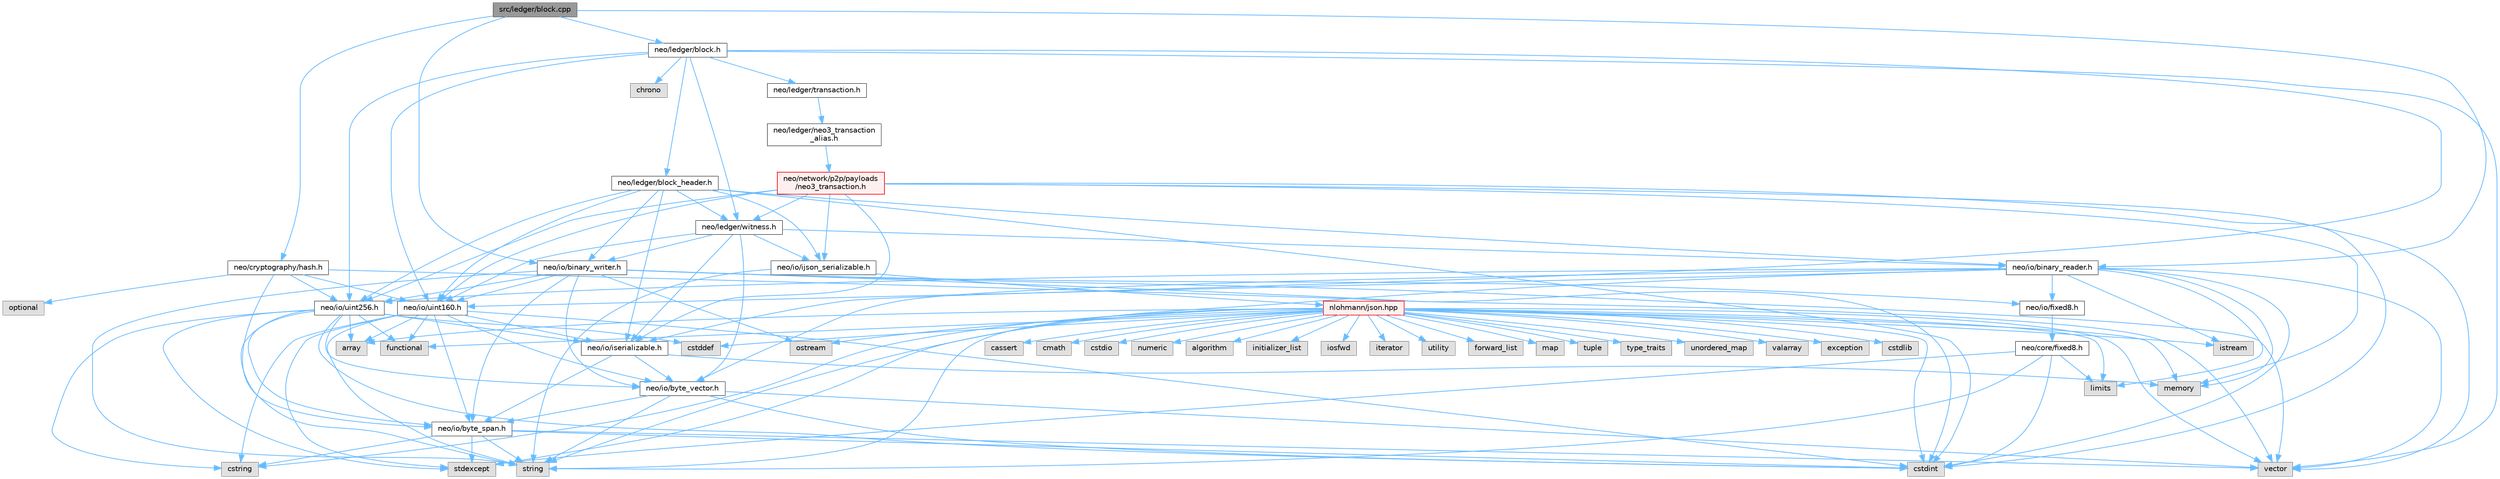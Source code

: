 digraph "src/ledger/block.cpp"
{
 // LATEX_PDF_SIZE
  bgcolor="transparent";
  edge [fontname=Helvetica,fontsize=10,labelfontname=Helvetica,labelfontsize=10];
  node [fontname=Helvetica,fontsize=10,shape=box,height=0.2,width=0.4];
  Node1 [id="Node000001",label="src/ledger/block.cpp",height=0.2,width=0.4,color="gray40", fillcolor="grey60", style="filled", fontcolor="black",tooltip=" "];
  Node1 -> Node2 [id="edge128_Node000001_Node000002",color="steelblue1",style="solid",tooltip=" "];
  Node2 [id="Node000002",label="neo/cryptography/hash.h",height=0.2,width=0.4,color="grey40", fillcolor="white", style="filled",URL="$hash_8h.html",tooltip=" "];
  Node2 -> Node3 [id="edge129_Node000002_Node000003",color="steelblue1",style="solid",tooltip=" "];
  Node3 [id="Node000003",label="neo/io/byte_span.h",height=0.2,width=0.4,color="grey40", fillcolor="white", style="filled",URL="$io_2byte__span_8h.html",tooltip=" "];
  Node3 -> Node4 [id="edge130_Node000003_Node000004",color="steelblue1",style="solid",tooltip=" "];
  Node4 [id="Node000004",label="cstdint",height=0.2,width=0.4,color="grey60", fillcolor="#E0E0E0", style="filled",tooltip=" "];
  Node3 -> Node5 [id="edge131_Node000003_Node000005",color="steelblue1",style="solid",tooltip=" "];
  Node5 [id="Node000005",label="cstring",height=0.2,width=0.4,color="grey60", fillcolor="#E0E0E0", style="filled",tooltip=" "];
  Node3 -> Node6 [id="edge132_Node000003_Node000006",color="steelblue1",style="solid",tooltip=" "];
  Node6 [id="Node000006",label="stdexcept",height=0.2,width=0.4,color="grey60", fillcolor="#E0E0E0", style="filled",tooltip=" "];
  Node3 -> Node7 [id="edge133_Node000003_Node000007",color="steelblue1",style="solid",tooltip=" "];
  Node7 [id="Node000007",label="string",height=0.2,width=0.4,color="grey60", fillcolor="#E0E0E0", style="filled",tooltip=" "];
  Node3 -> Node8 [id="edge134_Node000003_Node000008",color="steelblue1",style="solid",tooltip=" "];
  Node8 [id="Node000008",label="vector",height=0.2,width=0.4,color="grey60", fillcolor="#E0E0E0", style="filled",tooltip=" "];
  Node2 -> Node9 [id="edge135_Node000002_Node000009",color="steelblue1",style="solid",tooltip=" "];
  Node9 [id="Node000009",label="neo/io/uint160.h",height=0.2,width=0.4,color="grey40", fillcolor="white", style="filled",URL="$uint160_8h.html",tooltip=" "];
  Node9 -> Node3 [id="edge136_Node000009_Node000003",color="steelblue1",style="solid",tooltip=" "];
  Node9 -> Node10 [id="edge137_Node000009_Node000010",color="steelblue1",style="solid",tooltip=" "];
  Node10 [id="Node000010",label="neo/io/byte_vector.h",height=0.2,width=0.4,color="grey40", fillcolor="white", style="filled",URL="$io_2byte__vector_8h.html",tooltip=" "];
  Node10 -> Node3 [id="edge138_Node000010_Node000003",color="steelblue1",style="solid",tooltip=" "];
  Node10 -> Node4 [id="edge139_Node000010_Node000004",color="steelblue1",style="solid",tooltip=" "];
  Node10 -> Node7 [id="edge140_Node000010_Node000007",color="steelblue1",style="solid",tooltip=" "];
  Node10 -> Node8 [id="edge141_Node000010_Node000008",color="steelblue1",style="solid",tooltip=" "];
  Node9 -> Node11 [id="edge142_Node000009_Node000011",color="steelblue1",style="solid",tooltip=" "];
  Node11 [id="Node000011",label="neo/io/iserializable.h",height=0.2,width=0.4,color="grey40", fillcolor="white", style="filled",URL="$iserializable_8h.html",tooltip=" "];
  Node11 -> Node3 [id="edge143_Node000011_Node000003",color="steelblue1",style="solid",tooltip=" "];
  Node11 -> Node10 [id="edge144_Node000011_Node000010",color="steelblue1",style="solid",tooltip=" "];
  Node11 -> Node12 [id="edge145_Node000011_Node000012",color="steelblue1",style="solid",tooltip=" "];
  Node12 [id="Node000012",label="memory",height=0.2,width=0.4,color="grey60", fillcolor="#E0E0E0", style="filled",tooltip=" "];
  Node9 -> Node13 [id="edge146_Node000009_Node000013",color="steelblue1",style="solid",tooltip=" "];
  Node13 [id="Node000013",label="array",height=0.2,width=0.4,color="grey60", fillcolor="#E0E0E0", style="filled",tooltip=" "];
  Node9 -> Node4 [id="edge147_Node000009_Node000004",color="steelblue1",style="solid",tooltip=" "];
  Node9 -> Node5 [id="edge148_Node000009_Node000005",color="steelblue1",style="solid",tooltip=" "];
  Node9 -> Node14 [id="edge149_Node000009_Node000014",color="steelblue1",style="solid",tooltip=" "];
  Node14 [id="Node000014",label="functional",height=0.2,width=0.4,color="grey60", fillcolor="#E0E0E0", style="filled",tooltip=" "];
  Node9 -> Node6 [id="edge150_Node000009_Node000006",color="steelblue1",style="solid",tooltip=" "];
  Node9 -> Node7 [id="edge151_Node000009_Node000007",color="steelblue1",style="solid",tooltip=" "];
  Node2 -> Node15 [id="edge152_Node000002_Node000015",color="steelblue1",style="solid",tooltip=" "];
  Node15 [id="Node000015",label="neo/io/uint256.h",height=0.2,width=0.4,color="grey40", fillcolor="white", style="filled",URL="$uint256_8h.html",tooltip=" "];
  Node15 -> Node3 [id="edge153_Node000015_Node000003",color="steelblue1",style="solid",tooltip=" "];
  Node15 -> Node10 [id="edge154_Node000015_Node000010",color="steelblue1",style="solid",tooltip=" "];
  Node15 -> Node11 [id="edge155_Node000015_Node000011",color="steelblue1",style="solid",tooltip=" "];
  Node15 -> Node13 [id="edge156_Node000015_Node000013",color="steelblue1",style="solid",tooltip=" "];
  Node15 -> Node16 [id="edge157_Node000015_Node000016",color="steelblue1",style="solid",tooltip=" "];
  Node16 [id="Node000016",label="cstddef",height=0.2,width=0.4,color="grey60", fillcolor="#E0E0E0", style="filled",tooltip=" "];
  Node15 -> Node4 [id="edge158_Node000015_Node000004",color="steelblue1",style="solid",tooltip=" "];
  Node15 -> Node5 [id="edge159_Node000015_Node000005",color="steelblue1",style="solid",tooltip=" "];
  Node15 -> Node14 [id="edge160_Node000015_Node000014",color="steelblue1",style="solid",tooltip=" "];
  Node15 -> Node6 [id="edge161_Node000015_Node000006",color="steelblue1",style="solid",tooltip=" "];
  Node15 -> Node7 [id="edge162_Node000015_Node000007",color="steelblue1",style="solid",tooltip=" "];
  Node2 -> Node17 [id="edge163_Node000002_Node000017",color="steelblue1",style="solid",tooltip=" "];
  Node17 [id="Node000017",label="optional",height=0.2,width=0.4,color="grey60", fillcolor="#E0E0E0", style="filled",tooltip=" "];
  Node2 -> Node8 [id="edge164_Node000002_Node000008",color="steelblue1",style="solid",tooltip=" "];
  Node1 -> Node18 [id="edge165_Node000001_Node000018",color="steelblue1",style="solid",tooltip=" "];
  Node18 [id="Node000018",label="neo/io/binary_reader.h",height=0.2,width=0.4,color="grey40", fillcolor="white", style="filled",URL="$binary__reader_8h.html",tooltip=" "];
  Node18 -> Node10 [id="edge166_Node000018_Node000010",color="steelblue1",style="solid",tooltip=" "];
  Node18 -> Node19 [id="edge167_Node000018_Node000019",color="steelblue1",style="solid",tooltip=" "];
  Node19 [id="Node000019",label="neo/io/fixed8.h",height=0.2,width=0.4,color="grey40", fillcolor="white", style="filled",URL="$io_2fixed8_8h.html",tooltip=" "];
  Node19 -> Node20 [id="edge168_Node000019_Node000020",color="steelblue1",style="solid",tooltip=" "];
  Node20 [id="Node000020",label="neo/core/fixed8.h",height=0.2,width=0.4,color="grey40", fillcolor="white", style="filled",URL="$core_2fixed8_8h.html",tooltip=" "];
  Node20 -> Node4 [id="edge169_Node000020_Node000004",color="steelblue1",style="solid",tooltip=" "];
  Node20 -> Node21 [id="edge170_Node000020_Node000021",color="steelblue1",style="solid",tooltip=" "];
  Node21 [id="Node000021",label="limits",height=0.2,width=0.4,color="grey60", fillcolor="#E0E0E0", style="filled",tooltip=" "];
  Node20 -> Node6 [id="edge171_Node000020_Node000006",color="steelblue1",style="solid",tooltip=" "];
  Node20 -> Node7 [id="edge172_Node000020_Node000007",color="steelblue1",style="solid",tooltip=" "];
  Node18 -> Node9 [id="edge173_Node000018_Node000009",color="steelblue1",style="solid",tooltip=" "];
  Node18 -> Node15 [id="edge174_Node000018_Node000015",color="steelblue1",style="solid",tooltip=" "];
  Node18 -> Node4 [id="edge175_Node000018_Node000004",color="steelblue1",style="solid",tooltip=" "];
  Node18 -> Node22 [id="edge176_Node000018_Node000022",color="steelblue1",style="solid",tooltip=" "];
  Node22 [id="Node000022",label="istream",height=0.2,width=0.4,color="grey60", fillcolor="#E0E0E0", style="filled",tooltip=" "];
  Node18 -> Node21 [id="edge177_Node000018_Node000021",color="steelblue1",style="solid",tooltip=" "];
  Node18 -> Node12 [id="edge178_Node000018_Node000012",color="steelblue1",style="solid",tooltip=" "];
  Node18 -> Node7 [id="edge179_Node000018_Node000007",color="steelblue1",style="solid",tooltip=" "];
  Node18 -> Node8 [id="edge180_Node000018_Node000008",color="steelblue1",style="solid",tooltip=" "];
  Node1 -> Node23 [id="edge181_Node000001_Node000023",color="steelblue1",style="solid",tooltip=" "];
  Node23 [id="Node000023",label="neo/io/binary_writer.h",height=0.2,width=0.4,color="grey40", fillcolor="white", style="filled",URL="$binary__writer_8h.html",tooltip=" "];
  Node23 -> Node3 [id="edge182_Node000023_Node000003",color="steelblue1",style="solid",tooltip=" "];
  Node23 -> Node10 [id="edge183_Node000023_Node000010",color="steelblue1",style="solid",tooltip=" "];
  Node23 -> Node19 [id="edge184_Node000023_Node000019",color="steelblue1",style="solid",tooltip=" "];
  Node23 -> Node9 [id="edge185_Node000023_Node000009",color="steelblue1",style="solid",tooltip=" "];
  Node23 -> Node15 [id="edge186_Node000023_Node000015",color="steelblue1",style="solid",tooltip=" "];
  Node23 -> Node4 [id="edge187_Node000023_Node000004",color="steelblue1",style="solid",tooltip=" "];
  Node23 -> Node24 [id="edge188_Node000023_Node000024",color="steelblue1",style="solid",tooltip=" "];
  Node24 [id="Node000024",label="ostream",height=0.2,width=0.4,color="grey60", fillcolor="#E0E0E0", style="filled",tooltip=" "];
  Node23 -> Node7 [id="edge189_Node000023_Node000007",color="steelblue1",style="solid",tooltip=" "];
  Node23 -> Node8 [id="edge190_Node000023_Node000008",color="steelblue1",style="solid",tooltip=" "];
  Node1 -> Node25 [id="edge191_Node000001_Node000025",color="steelblue1",style="solid",tooltip=" "];
  Node25 [id="Node000025",label="neo/ledger/block.h",height=0.2,width=0.4,color="grey40", fillcolor="white", style="filled",URL="$ledger_2block_8h.html",tooltip=" "];
  Node25 -> Node11 [id="edge192_Node000025_Node000011",color="steelblue1",style="solid",tooltip=" "];
  Node25 -> Node9 [id="edge193_Node000025_Node000009",color="steelblue1",style="solid",tooltip=" "];
  Node25 -> Node15 [id="edge194_Node000025_Node000015",color="steelblue1",style="solid",tooltip=" "];
  Node25 -> Node26 [id="edge195_Node000025_Node000026",color="steelblue1",style="solid",tooltip=" "];
  Node26 [id="Node000026",label="neo/ledger/block_header.h",height=0.2,width=0.4,color="grey40", fillcolor="white", style="filled",URL="$block__header_8h.html",tooltip=" "];
  Node26 -> Node18 [id="edge196_Node000026_Node000018",color="steelblue1",style="solid",tooltip=" "];
  Node26 -> Node23 [id="edge197_Node000026_Node000023",color="steelblue1",style="solid",tooltip=" "];
  Node26 -> Node27 [id="edge198_Node000026_Node000027",color="steelblue1",style="solid",tooltip=" "];
  Node27 [id="Node000027",label="neo/io/ijson_serializable.h",height=0.2,width=0.4,color="grey40", fillcolor="white", style="filled",URL="$ijson__serializable_8h.html",tooltip=" "];
  Node27 -> Node28 [id="edge199_Node000027_Node000028",color="steelblue1",style="solid",tooltip=" "];
  Node28 [id="Node000028",label="nlohmann/json.hpp",height=0.2,width=0.4,color="red", fillcolor="#FFF0F0", style="filled",URL="$json_8hpp.html",tooltip=" "];
  Node28 -> Node29 [id="edge200_Node000028_Node000029",color="steelblue1",style="solid",tooltip=" "];
  Node29 [id="Node000029",label="algorithm",height=0.2,width=0.4,color="grey60", fillcolor="#E0E0E0", style="filled",tooltip=" "];
  Node28 -> Node16 [id="edge201_Node000028_Node000016",color="steelblue1",style="solid",tooltip=" "];
  Node28 -> Node14 [id="edge202_Node000028_Node000014",color="steelblue1",style="solid",tooltip=" "];
  Node28 -> Node30 [id="edge203_Node000028_Node000030",color="steelblue1",style="solid",tooltip=" "];
  Node30 [id="Node000030",label="initializer_list",height=0.2,width=0.4,color="grey60", fillcolor="#E0E0E0", style="filled",tooltip=" "];
  Node28 -> Node31 [id="edge204_Node000028_Node000031",color="steelblue1",style="solid",tooltip=" "];
  Node31 [id="Node000031",label="iosfwd",height=0.2,width=0.4,color="grey60", fillcolor="#E0E0E0", style="filled",tooltip=" "];
  Node28 -> Node32 [id="edge205_Node000028_Node000032",color="steelblue1",style="solid",tooltip=" "];
  Node32 [id="Node000032",label="iterator",height=0.2,width=0.4,color="grey60", fillcolor="#E0E0E0", style="filled",tooltip=" "];
  Node28 -> Node12 [id="edge206_Node000028_Node000012",color="steelblue1",style="solid",tooltip=" "];
  Node28 -> Node7 [id="edge207_Node000028_Node000007",color="steelblue1",style="solid",tooltip=" "];
  Node28 -> Node33 [id="edge208_Node000028_Node000033",color="steelblue1",style="solid",tooltip=" "];
  Node33 [id="Node000033",label="utility",height=0.2,width=0.4,color="grey60", fillcolor="#E0E0E0", style="filled",tooltip=" "];
  Node28 -> Node8 [id="edge209_Node000028_Node000008",color="steelblue1",style="solid",tooltip=" "];
  Node28 -> Node13 [id="edge210_Node000028_Node000013",color="steelblue1",style="solid",tooltip=" "];
  Node28 -> Node34 [id="edge211_Node000028_Node000034",color="steelblue1",style="solid",tooltip=" "];
  Node34 [id="Node000034",label="forward_list",height=0.2,width=0.4,color="grey60", fillcolor="#E0E0E0", style="filled",tooltip=" "];
  Node28 -> Node35 [id="edge212_Node000028_Node000035",color="steelblue1",style="solid",tooltip=" "];
  Node35 [id="Node000035",label="map",height=0.2,width=0.4,color="grey60", fillcolor="#E0E0E0", style="filled",tooltip=" "];
  Node28 -> Node36 [id="edge213_Node000028_Node000036",color="steelblue1",style="solid",tooltip=" "];
  Node36 [id="Node000036",label="tuple",height=0.2,width=0.4,color="grey60", fillcolor="#E0E0E0", style="filled",tooltip=" "];
  Node28 -> Node37 [id="edge214_Node000028_Node000037",color="steelblue1",style="solid",tooltip=" "];
  Node37 [id="Node000037",label="type_traits",height=0.2,width=0.4,color="grey60", fillcolor="#E0E0E0", style="filled",tooltip=" "];
  Node28 -> Node38 [id="edge215_Node000028_Node000038",color="steelblue1",style="solid",tooltip=" "];
  Node38 [id="Node000038",label="unordered_map",height=0.2,width=0.4,color="grey60", fillcolor="#E0E0E0", style="filled",tooltip=" "];
  Node28 -> Node39 [id="edge216_Node000028_Node000039",color="steelblue1",style="solid",tooltip=" "];
  Node39 [id="Node000039",label="valarray",height=0.2,width=0.4,color="grey60", fillcolor="#E0E0E0", style="filled",tooltip=" "];
  Node28 -> Node40 [id="edge217_Node000028_Node000040",color="steelblue1",style="solid",tooltip=" "];
  Node40 [id="Node000040",label="exception",height=0.2,width=0.4,color="grey60", fillcolor="#E0E0E0", style="filled",tooltip=" "];
  Node28 -> Node6 [id="edge218_Node000028_Node000006",color="steelblue1",style="solid",tooltip=" "];
  Node28 -> Node4 [id="edge219_Node000028_Node000004",color="steelblue1",style="solid",tooltip=" "];
  Node28 -> Node41 [id="edge220_Node000028_Node000041",color="steelblue1",style="solid",tooltip=" "];
  Node41 [id="Node000041",label="cstdlib",height=0.2,width=0.4,color="grey60", fillcolor="#E0E0E0", style="filled",tooltip=" "];
  Node28 -> Node42 [id="edge221_Node000028_Node000042",color="steelblue1",style="solid",tooltip=" "];
  Node42 [id="Node000042",label="cassert",height=0.2,width=0.4,color="grey60", fillcolor="#E0E0E0", style="filled",tooltip=" "];
  Node28 -> Node21 [id="edge222_Node000028_Node000021",color="steelblue1",style="solid",tooltip=" "];
  Node28 -> Node5 [id="edge223_Node000028_Node000005",color="steelblue1",style="solid",tooltip=" "];
  Node28 -> Node43 [id="edge224_Node000028_Node000043",color="steelblue1",style="solid",tooltip=" "];
  Node43 [id="Node000043",label="cmath",height=0.2,width=0.4,color="grey60", fillcolor="#E0E0E0", style="filled",tooltip=" "];
  Node28 -> Node44 [id="edge225_Node000028_Node000044",color="steelblue1",style="solid",tooltip=" "];
  Node44 [id="Node000044",label="cstdio",height=0.2,width=0.4,color="grey60", fillcolor="#E0E0E0", style="filled",tooltip=" "];
  Node28 -> Node45 [id="edge226_Node000028_Node000045",color="steelblue1",style="solid",tooltip=" "];
  Node45 [id="Node000045",label="numeric",height=0.2,width=0.4,color="grey60", fillcolor="#E0E0E0", style="filled",tooltip=" "];
  Node28 -> Node22 [id="edge227_Node000028_Node000022",color="steelblue1",style="solid",tooltip=" "];
  Node28 -> Node24 [id="edge228_Node000028_Node000024",color="steelblue1",style="solid",tooltip=" "];
  Node27 -> Node7 [id="edge229_Node000027_Node000007",color="steelblue1",style="solid",tooltip=" "];
  Node26 -> Node11 [id="edge230_Node000026_Node000011",color="steelblue1",style="solid",tooltip=" "];
  Node26 -> Node9 [id="edge231_Node000026_Node000009",color="steelblue1",style="solid",tooltip=" "];
  Node26 -> Node15 [id="edge232_Node000026_Node000015",color="steelblue1",style="solid",tooltip=" "];
  Node26 -> Node51 [id="edge233_Node000026_Node000051",color="steelblue1",style="solid",tooltip=" "];
  Node51 [id="Node000051",label="neo/ledger/witness.h",height=0.2,width=0.4,color="grey40", fillcolor="white", style="filled",URL="$ledger_2witness_8h.html",tooltip=" "];
  Node51 -> Node18 [id="edge234_Node000051_Node000018",color="steelblue1",style="solid",tooltip=" "];
  Node51 -> Node23 [id="edge235_Node000051_Node000023",color="steelblue1",style="solid",tooltip=" "];
  Node51 -> Node10 [id="edge236_Node000051_Node000010",color="steelblue1",style="solid",tooltip=" "];
  Node51 -> Node27 [id="edge237_Node000051_Node000027",color="steelblue1",style="solid",tooltip=" "];
  Node51 -> Node11 [id="edge238_Node000051_Node000011",color="steelblue1",style="solid",tooltip=" "];
  Node51 -> Node9 [id="edge239_Node000051_Node000009",color="steelblue1",style="solid",tooltip=" "];
  Node26 -> Node4 [id="edge240_Node000026_Node000004",color="steelblue1",style="solid",tooltip=" "];
  Node25 -> Node52 [id="edge241_Node000025_Node000052",color="steelblue1",style="solid",tooltip=" "];
  Node52 [id="Node000052",label="neo/ledger/transaction.h",height=0.2,width=0.4,color="grey40", fillcolor="white", style="filled",URL="$ledger_2transaction_8h.html",tooltip=" "];
  Node52 -> Node53 [id="edge242_Node000052_Node000053",color="steelblue1",style="solid",tooltip=" "];
  Node53 [id="Node000053",label="neo/ledger/neo3_transaction\l_alias.h",height=0.2,width=0.4,color="grey40", fillcolor="white", style="filled",URL="$neo3__transaction__alias_8h.html",tooltip=" "];
  Node53 -> Node54 [id="edge243_Node000053_Node000054",color="steelblue1",style="solid",tooltip=" "];
  Node54 [id="Node000054",label="neo/network/p2p/payloads\l/neo3_transaction.h",height=0.2,width=0.4,color="red", fillcolor="#FFF0F0", style="filled",URL="$neo3__transaction_8h.html",tooltip=" "];
  Node54 -> Node27 [id="edge244_Node000054_Node000027",color="steelblue1",style="solid",tooltip=" "];
  Node54 -> Node11 [id="edge245_Node000054_Node000011",color="steelblue1",style="solid",tooltip=" "];
  Node54 -> Node9 [id="edge246_Node000054_Node000009",color="steelblue1",style="solid",tooltip=" "];
  Node54 -> Node15 [id="edge247_Node000054_Node000015",color="steelblue1",style="solid",tooltip=" "];
  Node54 -> Node51 [id="edge248_Node000054_Node000051",color="steelblue1",style="solid",tooltip=" "];
  Node54 -> Node4 [id="edge249_Node000054_Node000004",color="steelblue1",style="solid",tooltip=" "];
  Node54 -> Node12 [id="edge250_Node000054_Node000012",color="steelblue1",style="solid",tooltip=" "];
  Node54 -> Node8 [id="edge251_Node000054_Node000008",color="steelblue1",style="solid",tooltip=" "];
  Node25 -> Node51 [id="edge252_Node000025_Node000051",color="steelblue1",style="solid",tooltip=" "];
  Node25 -> Node66 [id="edge253_Node000025_Node000066",color="steelblue1",style="solid",tooltip=" "];
  Node66 [id="Node000066",label="chrono",height=0.2,width=0.4,color="grey60", fillcolor="#E0E0E0", style="filled",tooltip=" "];
  Node25 -> Node8 [id="edge254_Node000025_Node000008",color="steelblue1",style="solid",tooltip=" "];
}
